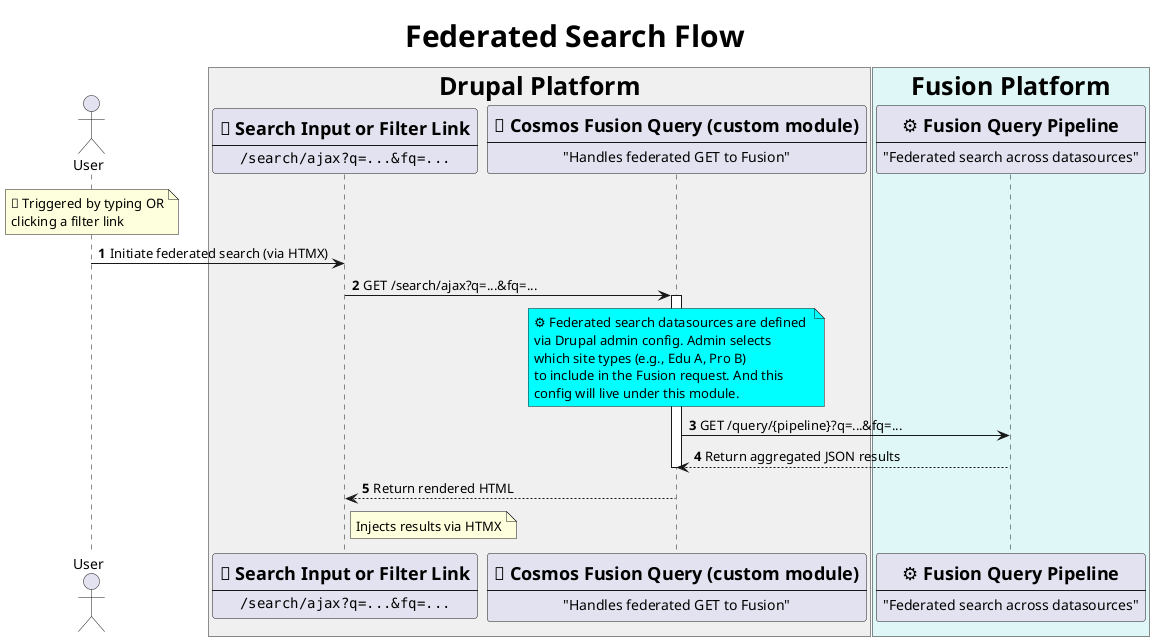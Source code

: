 @startuml

/' 
@id: SRCH-004
@file: SRCH-004--federated-search-flow.puml
@title: Federated Search Flow
@type: sequence
@description: Federated search triggered via HTMX input or filter click, processed by CosmosFusionQuery module through a Fusion Query Pipeline that performs federated search across multiple datasources.

📘 Scenario:
1. User types a query OR clicks a category/tag filter link.
2. Drupal (CosmosFusionQuery module) receives the request via `/search/ajax`.
3. The request is forwarded to a Fusion Query Pipeline.
4. Fusion performs a federated search across multiple datasources.
5. Results are returned, rendered by Drupal, and HTMX injects the response.

✅ Requirements:
• Trigger can be search input or facet/filter click.
• CosmosFusionQuery routes to `/search/ajax`.
• Fusion uses a single pipeline to perform federated search.
• Datasources selected via Drupal admin config.
• Drupal renders HTML and HTMX injects it.
'/

<style>
  title {
    FontSize 30
  }
  box {
    FontSize 25
    .drupalPlatform {
      BackgroundColor #F0F0F0
    }
    .fusionPlatform {
      BackgroundColor #E0F7F7
    }
  }
</style>

title Federated Search Flow

autonumber

actor "User" as User

box "Drupal Platform" <<drupalPlatform>>
  participant SearchTrigger [
    =🔎 Search Input or Filter Link
    ----
    ""/search/ajax?q=...&fq=...""
  ]
  participant CosmosFusionQuery [
    =🔄 Cosmos Fusion Query (custom module)
    ----
    "Handles federated GET to Fusion"
  ]
end box

box "Fusion Platform" <<fusionPlatform>>
  participant FusionQueryPipeline [
    =⚙️ Fusion Query Pipeline
    ----
    "Federated search across datasources"
  ]
end box

note over User
  🔄 Triggered by typing OR
  clicking a filter link
end note

User -> SearchTrigger: Initiate federated search (via HTMX)
SearchTrigger -> CosmosFusionQuery: GET /search/ajax?q=...&fq=...

activate CosmosFusionQuery
note over CosmosFusionQuery #aqua
  ⚙️ Federated search datasources are defined 
  via Drupal admin config. Admin selects 
  which site types (e.g., Edu A, Pro B)
  to include in the Fusion request. And this
  config will live under this module.
end note
CosmosFusionQuery -> FusionQueryPipeline: GET /query/{pipeline}?q=...&fq=...
FusionQueryPipeline --> CosmosFusionQuery: Return aggregated JSON results
deactivate CosmosFusionQuery

CosmosFusionQuery --> SearchTrigger: Return rendered HTML
note right of SearchTrigger
  Injects results via HTMX
end note

@enduml